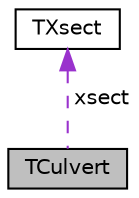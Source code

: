 digraph "TCulvert"
{
  edge [fontname="Helvetica",fontsize="10",labelfontname="Helvetica",labelfontsize="10"];
  node [fontname="Helvetica",fontsize="10",shape=record];
  Node1 [label="TCulvert",height=0.2,width=0.4,color="black", fillcolor="grey75", style="filled", fontcolor="black"];
  Node2 -> Node1 [dir="back",color="darkorchid3",fontsize="10",style="dashed",label=" xsect" ,fontname="Helvetica"];
  Node2 [label="TXsect",height=0.2,width=0.4,color="black", fillcolor="white", style="filled",URL="$d2/d70/struct_t_xsect.html"];
}
